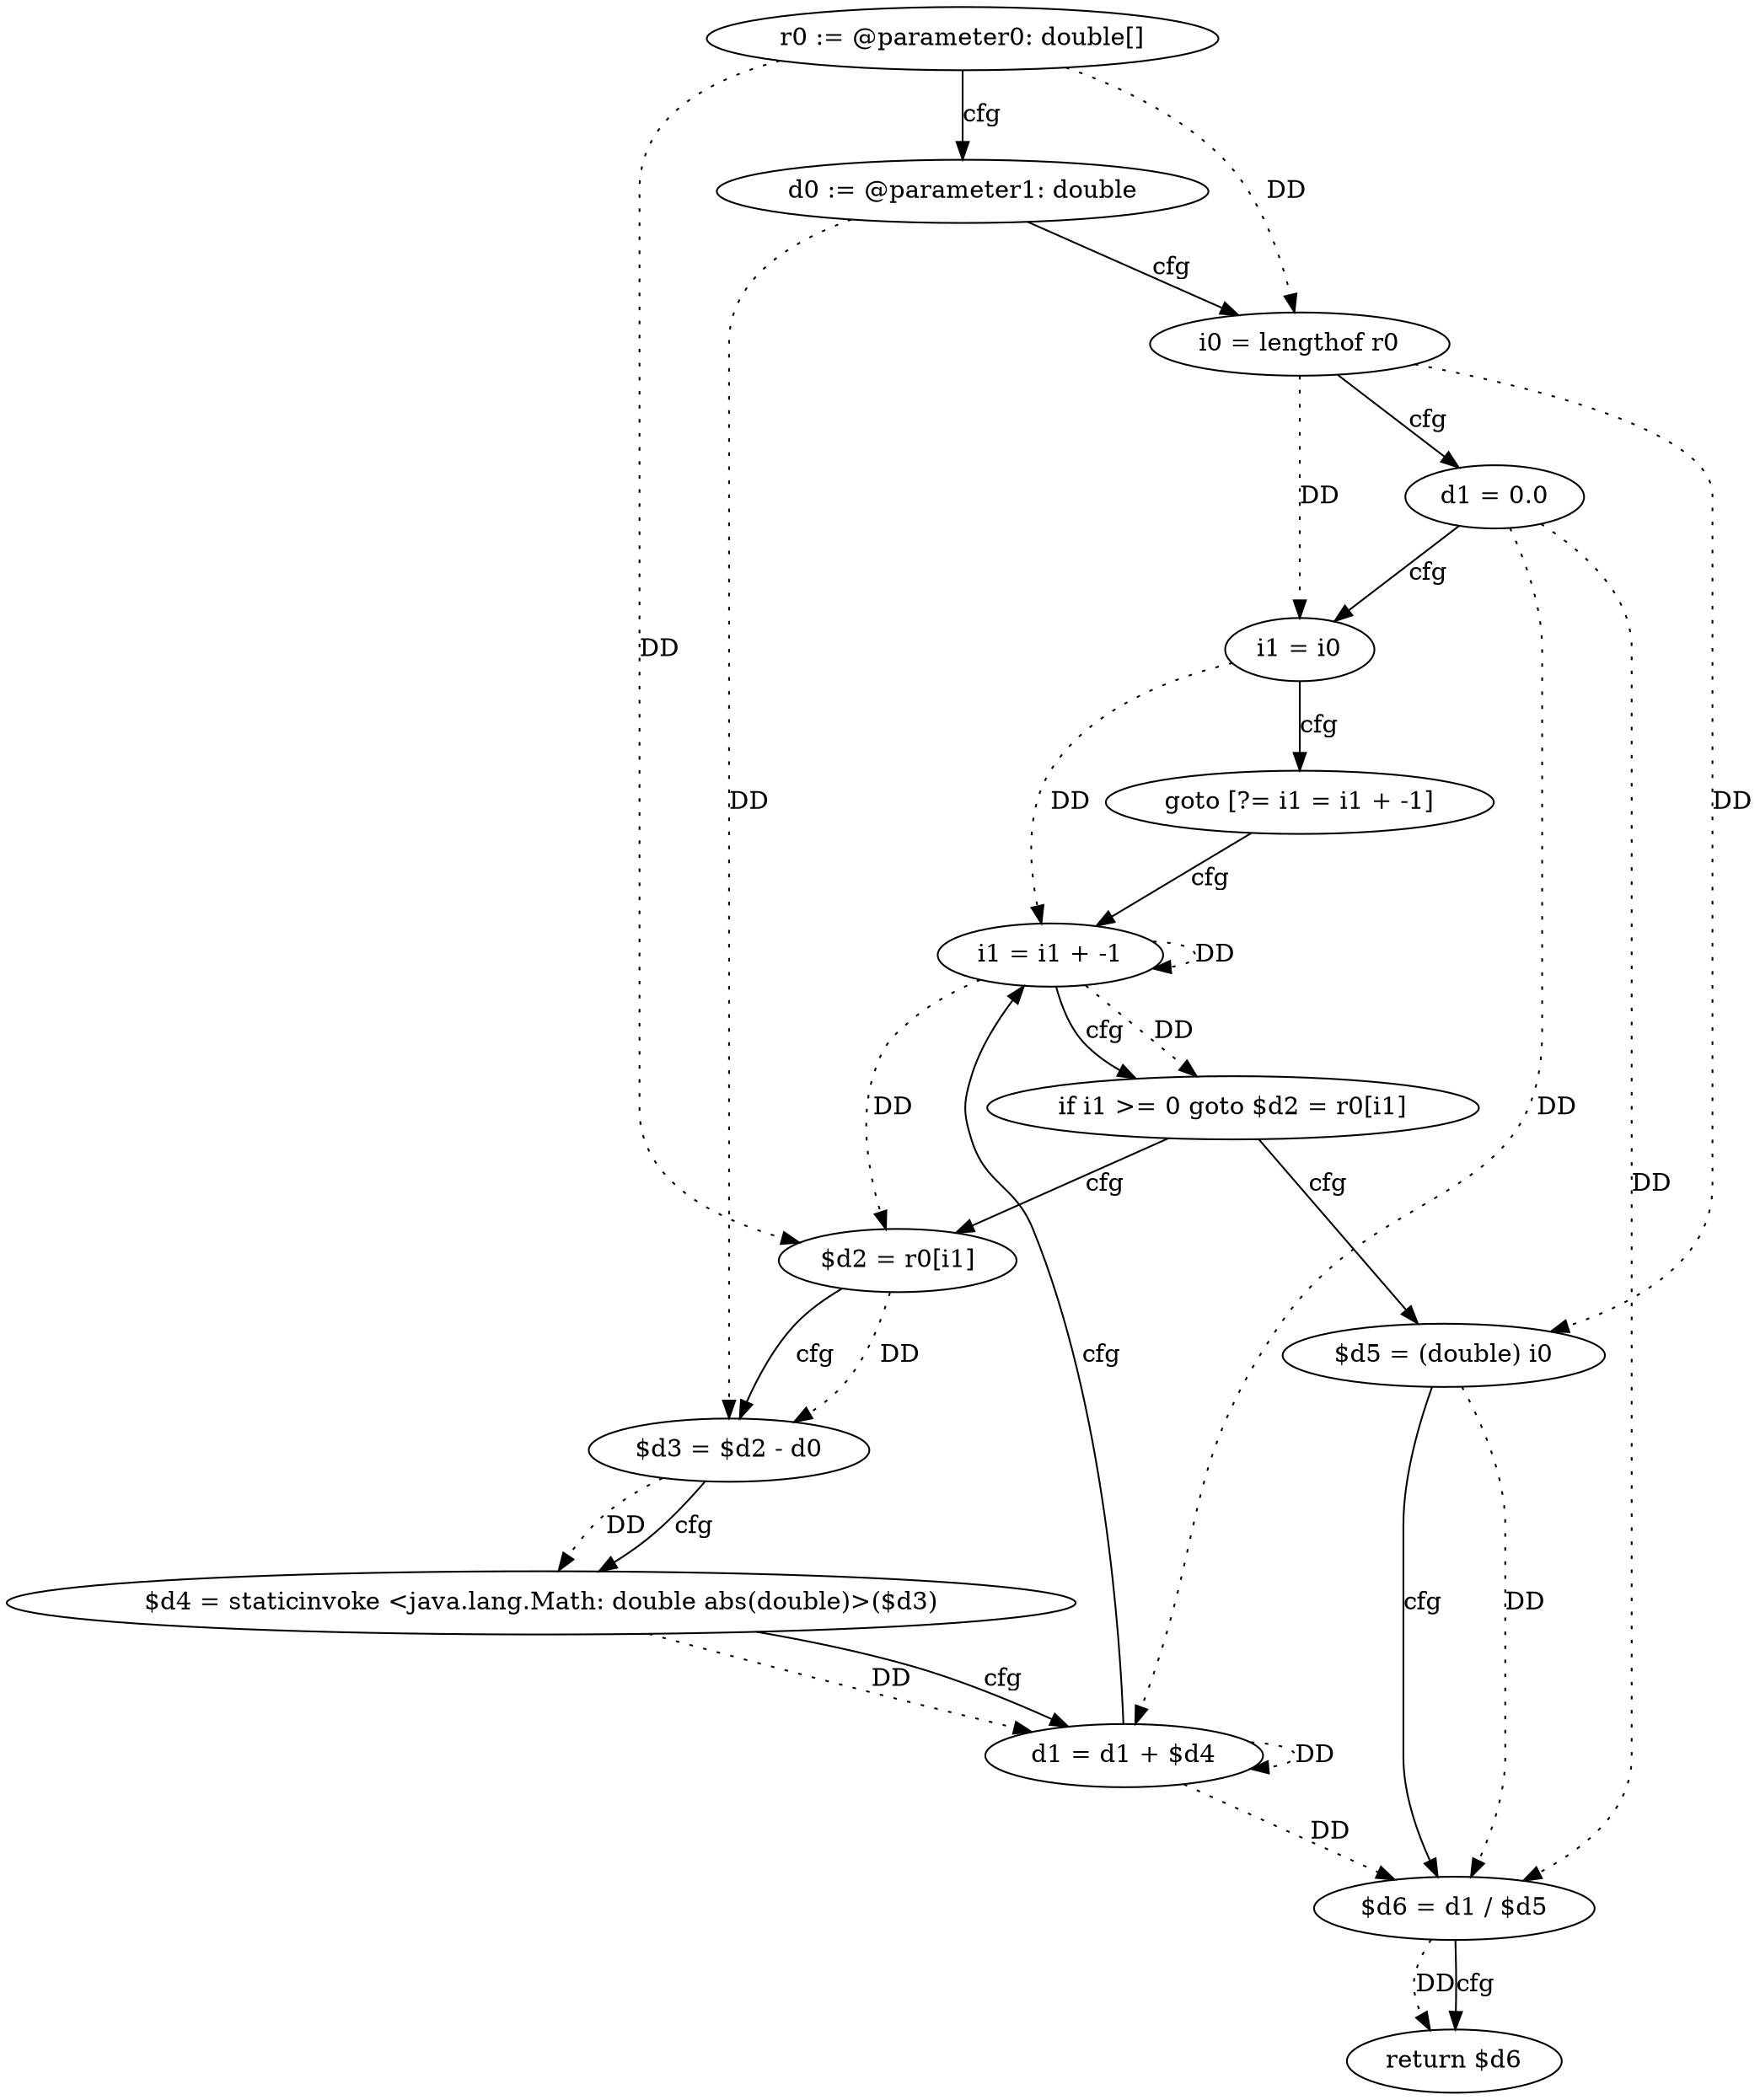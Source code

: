 digraph "meanDeviation" {
    "0" [label="r0 := @parameter0: double[]",];
    "1" [label="d0 := @parameter1: double",];
    "2" [label="i0 = lengthof r0",];
    "3" [label="d1 = 0.0",];
    "4" [label="i1 = i0",];
    "5" [label="goto [?= i1 = i1 + -1]",];
    "6" [label="$d2 = r0[i1]",];
    "7" [label="$d3 = $d2 - d0",];
    "8" [label="$d4 = staticinvoke <java.lang.Math: double abs(double)>($d3)",];
    "9" [label="d1 = d1 + $d4",];
    "10" [label="i1 = i1 + -1",];
    "11" [label="if i1 >= 0 goto $d2 = r0[i1]",];
    "12" [label="$d5 = (double) i0",];
    "13" [label="$d6 = d1 / $d5",];
    "14" [label="return $d6",];
    "0"->"2" [label="DD",style=dotted,];
    "0"->"6" [label="DD",style=dotted,];
    "1"->"7" [label="DD",style=dotted,];
    "2"->"4" [label="DD",style=dotted,];
    "2"->"12" [label="DD",style=dotted,];
    "3"->"9" [label="DD",style=dotted,];
    "3"->"13" [label="DD",style=dotted,];
    "4"->"10" [label="DD",style=dotted,];
    "6"->"7" [label="DD",style=dotted,];
    "7"->"8" [label="DD",style=dotted,];
    "8"->"9" [label="DD",style=dotted,];
    "9"->"9" [label="DD",style=dotted,];
    "9"->"13" [label="DD",style=dotted,];
    "10"->"6" [label="DD",style=dotted,];
    "10"->"10" [label="DD",style=dotted,];
    "10"->"11" [label="DD",style=dotted,];
    "12"->"13" [label="DD",style=dotted,];
    "13"->"14" [label="DD",style=dotted,];
    "0"->"1" [label="cfg",];
    "1"->"2" [label="cfg",];
    "2"->"3" [label="cfg",];
    "3"->"4" [label="cfg",];
    "4"->"5" [label="cfg",];
    "5"->"10" [label="cfg",];
    "6"->"7" [label="cfg",];
    "7"->"8" [label="cfg",];
    "8"->"9" [label="cfg",];
    "9"->"10" [label="cfg",];
    "10"->"11" [label="cfg",];
    "11"->"12" [label="cfg",];
    "11"->"6" [label="cfg",];
    "12"->"13" [label="cfg",];
    "13"->"14" [label="cfg",];
}
